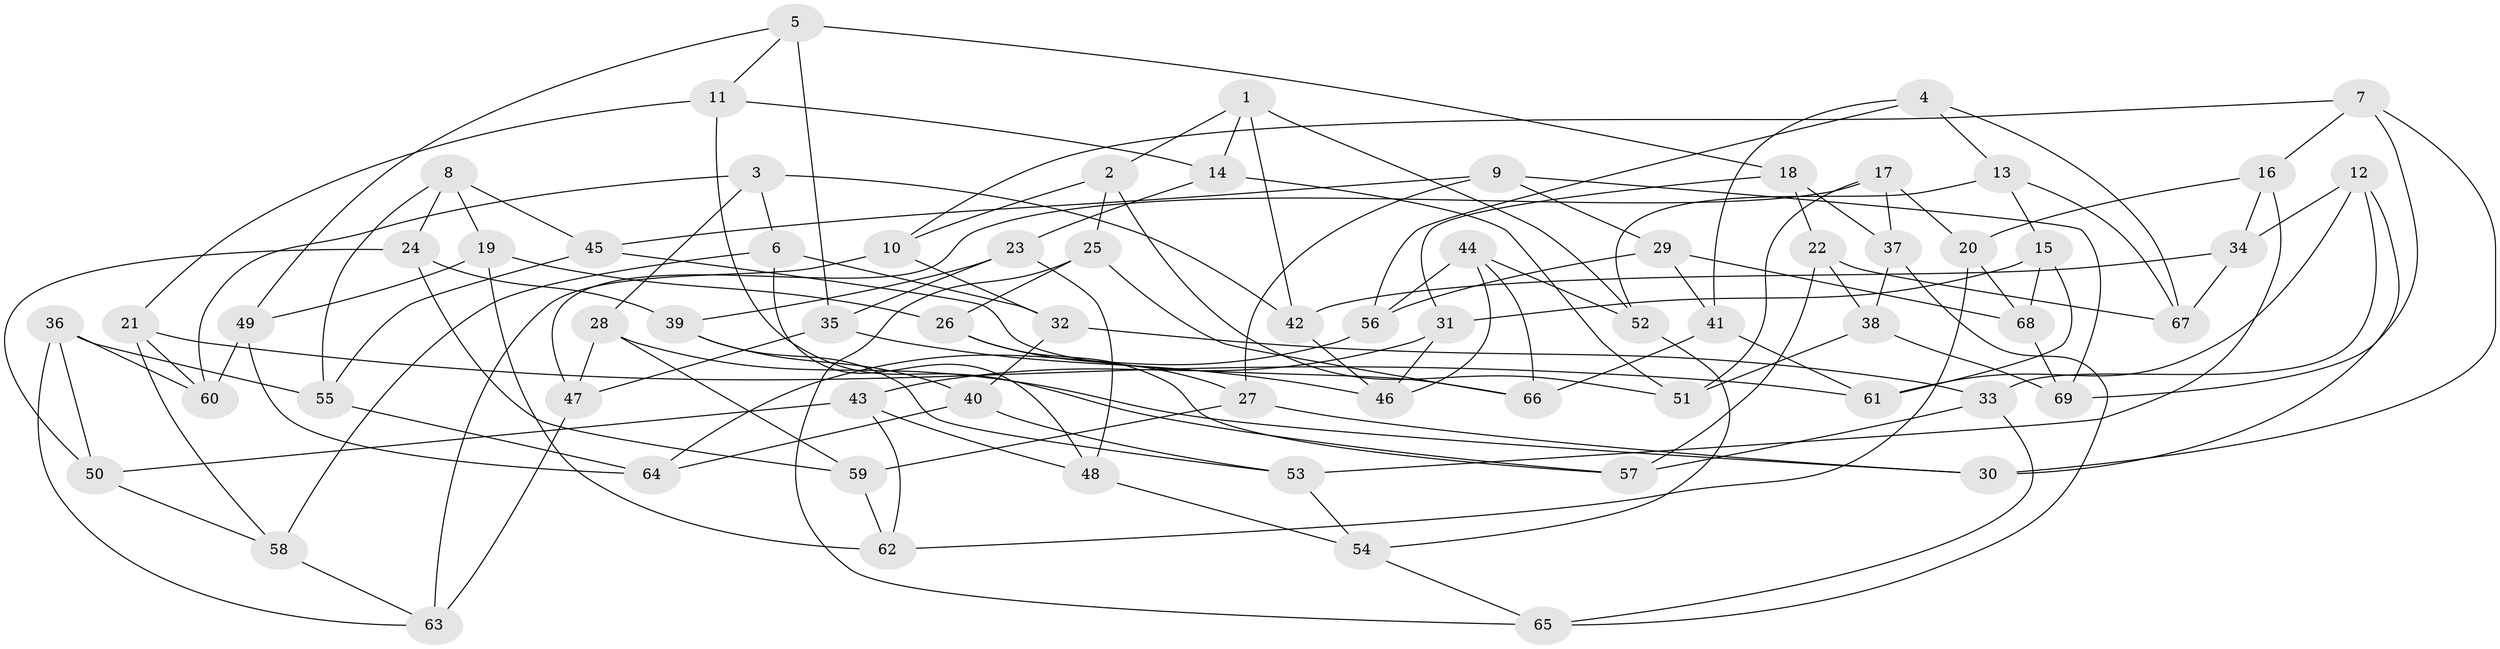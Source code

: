 // Generated by graph-tools (version 1.1) at 2025/26/03/09/25 03:26:59]
// undirected, 69 vertices, 138 edges
graph export_dot {
graph [start="1"]
  node [color=gray90,style=filled];
  1;
  2;
  3;
  4;
  5;
  6;
  7;
  8;
  9;
  10;
  11;
  12;
  13;
  14;
  15;
  16;
  17;
  18;
  19;
  20;
  21;
  22;
  23;
  24;
  25;
  26;
  27;
  28;
  29;
  30;
  31;
  32;
  33;
  34;
  35;
  36;
  37;
  38;
  39;
  40;
  41;
  42;
  43;
  44;
  45;
  46;
  47;
  48;
  49;
  50;
  51;
  52;
  53;
  54;
  55;
  56;
  57;
  58;
  59;
  60;
  61;
  62;
  63;
  64;
  65;
  66;
  67;
  68;
  69;
  1 -- 52;
  1 -- 14;
  1 -- 2;
  1 -- 42;
  2 -- 25;
  2 -- 51;
  2 -- 10;
  3 -- 42;
  3 -- 60;
  3 -- 6;
  3 -- 28;
  4 -- 13;
  4 -- 67;
  4 -- 56;
  4 -- 41;
  5 -- 49;
  5 -- 11;
  5 -- 18;
  5 -- 35;
  6 -- 32;
  6 -- 48;
  6 -- 58;
  7 -- 30;
  7 -- 16;
  7 -- 10;
  7 -- 69;
  8 -- 24;
  8 -- 19;
  8 -- 55;
  8 -- 45;
  9 -- 29;
  9 -- 27;
  9 -- 45;
  9 -- 69;
  10 -- 63;
  10 -- 32;
  11 -- 57;
  11 -- 21;
  11 -- 14;
  12 -- 30;
  12 -- 61;
  12 -- 34;
  12 -- 33;
  13 -- 67;
  13 -- 52;
  13 -- 15;
  14 -- 51;
  14 -- 23;
  15 -- 68;
  15 -- 31;
  15 -- 61;
  16 -- 53;
  16 -- 20;
  16 -- 34;
  17 -- 51;
  17 -- 37;
  17 -- 20;
  17 -- 47;
  18 -- 22;
  18 -- 31;
  18 -- 37;
  19 -- 62;
  19 -- 26;
  19 -- 49;
  20 -- 62;
  20 -- 68;
  21 -- 60;
  21 -- 58;
  21 -- 61;
  22 -- 38;
  22 -- 67;
  22 -- 57;
  23 -- 35;
  23 -- 39;
  23 -- 48;
  24 -- 50;
  24 -- 59;
  24 -- 39;
  25 -- 26;
  25 -- 66;
  25 -- 65;
  26 -- 57;
  26 -- 27;
  27 -- 30;
  27 -- 59;
  28 -- 59;
  28 -- 47;
  28 -- 30;
  29 -- 68;
  29 -- 56;
  29 -- 41;
  31 -- 43;
  31 -- 46;
  32 -- 33;
  32 -- 40;
  33 -- 65;
  33 -- 57;
  34 -- 42;
  34 -- 67;
  35 -- 46;
  35 -- 47;
  36 -- 60;
  36 -- 55;
  36 -- 63;
  36 -- 50;
  37 -- 38;
  37 -- 65;
  38 -- 69;
  38 -- 51;
  39 -- 40;
  39 -- 53;
  40 -- 64;
  40 -- 53;
  41 -- 61;
  41 -- 66;
  42 -- 46;
  43 -- 62;
  43 -- 50;
  43 -- 48;
  44 -- 66;
  44 -- 52;
  44 -- 46;
  44 -- 56;
  45 -- 55;
  45 -- 66;
  47 -- 63;
  48 -- 54;
  49 -- 60;
  49 -- 64;
  50 -- 58;
  52 -- 54;
  53 -- 54;
  54 -- 65;
  55 -- 64;
  56 -- 64;
  58 -- 63;
  59 -- 62;
  68 -- 69;
}

